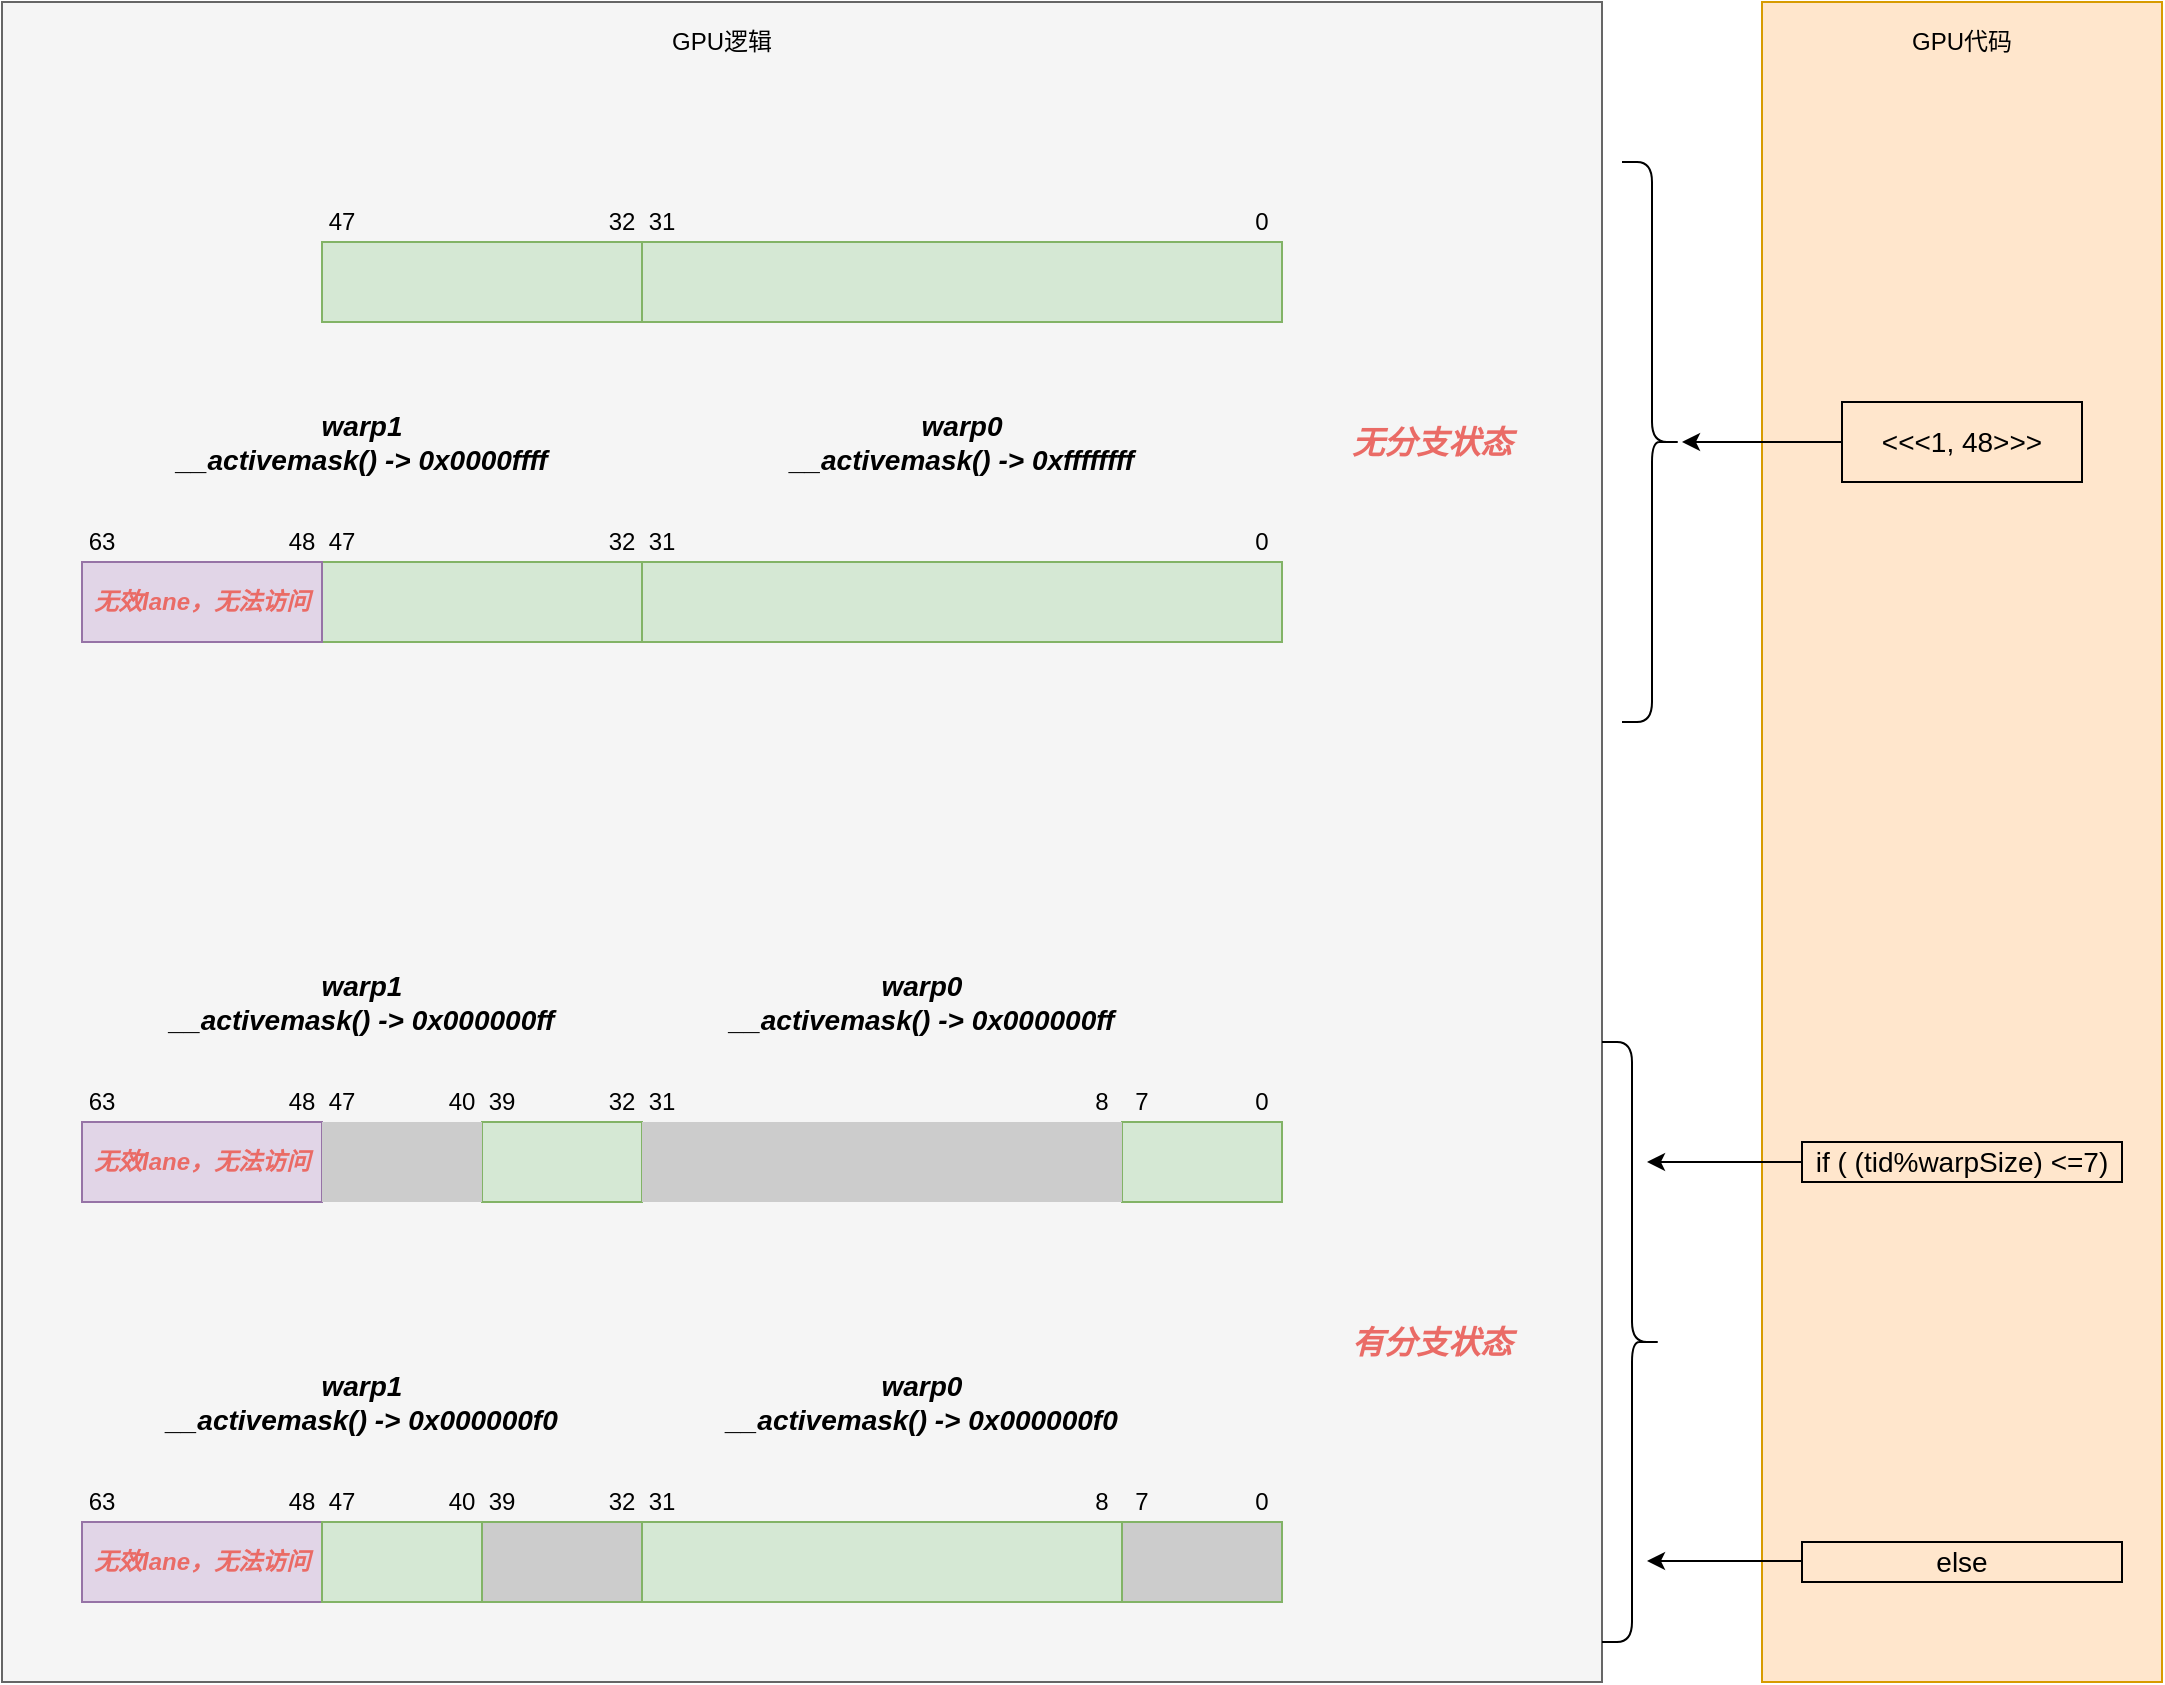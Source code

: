<mxfile version="14.9.7" type="github">
  <diagram id="vve-mcMHb81JYddghBKt" name="Page-1">
    <mxGraphModel dx="2272" dy="801" grid="1" gridSize="10" guides="1" tooltips="1" connect="1" arrows="1" fold="1" page="1" pageScale="1" pageWidth="850" pageHeight="1100" math="0" shadow="0">
      <root>
        <mxCell id="0" />
        <mxCell id="1" parent="0" />
        <mxCell id="QNlfi4VLN62x59zA77za-63" value="" style="rounded=0;whiteSpace=wrap;html=1;glass=0;sketch=0;gradientDirection=east;fillColor=#f5f5f5;strokeColor=#666666;fontColor=#333333;" vertex="1" parent="1">
          <mxGeometry x="-40" y="80" width="800" height="840" as="geometry" />
        </mxCell>
        <mxCell id="QNlfi4VLN62x59zA77za-64" value="" style="rounded=0;whiteSpace=wrap;html=1;glass=0;sketch=0;fillColor=#ffe6cc;gradientDirection=east;strokeColor=#d79b00;" vertex="1" parent="1">
          <mxGeometry x="840" y="80" width="200" height="840" as="geometry" />
        </mxCell>
        <mxCell id="QNlfi4VLN62x59zA77za-1" value="" style="rounded=0;whiteSpace=wrap;html=1;fillColor=#d5e8d4;strokeColor=#82b366;" vertex="1" parent="1">
          <mxGeometry x="280" y="200" width="320" height="40" as="geometry" />
        </mxCell>
        <mxCell id="QNlfi4VLN62x59zA77za-2" value="&lt;font style=&quot;font-size: 14px&quot;&gt;&amp;lt;&amp;lt;&amp;lt;1, 48&amp;gt;&amp;gt;&amp;gt;&lt;/font&gt;" style="text;html=1;fillColor=none;align=center;verticalAlign=middle;whiteSpace=wrap;rounded=0;strokeColor=#000000;" vertex="1" parent="1">
          <mxGeometry x="880" y="280" width="120" height="40" as="geometry" />
        </mxCell>
        <mxCell id="QNlfi4VLN62x59zA77za-3" value="" style="rounded=0;whiteSpace=wrap;html=1;fillColor=#d5e8d4;strokeColor=#82b366;" vertex="1" parent="1">
          <mxGeometry x="120" y="200" width="160" height="40" as="geometry" />
        </mxCell>
        <mxCell id="QNlfi4VLN62x59zA77za-5" value="0" style="text;html=1;strokeColor=none;fillColor=none;align=center;verticalAlign=middle;whiteSpace=wrap;rounded=0;" vertex="1" parent="1">
          <mxGeometry x="580" y="180" width="20" height="20" as="geometry" />
        </mxCell>
        <mxCell id="QNlfi4VLN62x59zA77za-6" value="47" style="text;html=1;strokeColor=none;fillColor=none;align=center;verticalAlign=middle;whiteSpace=wrap;rounded=0;" vertex="1" parent="1">
          <mxGeometry x="120" y="180" width="20" height="20" as="geometry" />
        </mxCell>
        <mxCell id="QNlfi4VLN62x59zA77za-7" value="32" style="text;html=1;strokeColor=none;fillColor=none;align=center;verticalAlign=middle;whiteSpace=wrap;rounded=0;" vertex="1" parent="1">
          <mxGeometry x="260" y="180" width="20" height="20" as="geometry" />
        </mxCell>
        <mxCell id="QNlfi4VLN62x59zA77za-8" value="31" style="text;html=1;strokeColor=none;fillColor=none;align=center;verticalAlign=middle;whiteSpace=wrap;rounded=0;" vertex="1" parent="1">
          <mxGeometry x="280" y="180" width="20" height="20" as="geometry" />
        </mxCell>
        <mxCell id="QNlfi4VLN62x59zA77za-9" value="" style="rounded=0;whiteSpace=wrap;html=1;fillColor=#d5e8d4;strokeColor=#82b366;" vertex="1" parent="1">
          <mxGeometry x="280" y="360" width="320" height="40" as="geometry" />
        </mxCell>
        <mxCell id="QNlfi4VLN62x59zA77za-10" value="" style="rounded=0;whiteSpace=wrap;html=1;fillColor=#d5e8d4;strokeColor=#82b366;" vertex="1" parent="1">
          <mxGeometry x="120" y="360" width="160" height="40" as="geometry" />
        </mxCell>
        <mxCell id="QNlfi4VLN62x59zA77za-11" value="63" style="text;html=1;strokeColor=none;fillColor=none;align=center;verticalAlign=middle;whiteSpace=wrap;rounded=0;" vertex="1" parent="1">
          <mxGeometry y="340" width="20" height="20" as="geometry" />
        </mxCell>
        <mxCell id="QNlfi4VLN62x59zA77za-12" value="&lt;font color=&quot;#ea6b66&quot;&gt;&lt;b&gt;&lt;i&gt;无效lane，无法访问&lt;/i&gt;&lt;/b&gt;&lt;/font&gt;" style="rounded=0;whiteSpace=wrap;html=1;fillColor=#e1d5e7;strokeColor=#9673a6;" vertex="1" parent="1">
          <mxGeometry y="360" width="120" height="40" as="geometry" />
        </mxCell>
        <mxCell id="QNlfi4VLN62x59zA77za-13" value="0" style="text;html=1;strokeColor=none;fillColor=none;align=center;verticalAlign=middle;whiteSpace=wrap;rounded=0;" vertex="1" parent="1">
          <mxGeometry x="580" y="340" width="20" height="20" as="geometry" />
        </mxCell>
        <mxCell id="QNlfi4VLN62x59zA77za-14" value="31" style="text;html=1;strokeColor=none;fillColor=none;align=center;verticalAlign=middle;whiteSpace=wrap;rounded=0;" vertex="1" parent="1">
          <mxGeometry x="280" y="340" width="20" height="20" as="geometry" />
        </mxCell>
        <mxCell id="QNlfi4VLN62x59zA77za-15" value="32" style="text;html=1;strokeColor=none;fillColor=none;align=center;verticalAlign=middle;whiteSpace=wrap;rounded=0;" vertex="1" parent="1">
          <mxGeometry x="260" y="340" width="20" height="20" as="geometry" />
        </mxCell>
        <mxCell id="QNlfi4VLN62x59zA77za-16" value="47" style="text;html=1;strokeColor=none;fillColor=none;align=center;verticalAlign=middle;whiteSpace=wrap;rounded=0;" vertex="1" parent="1">
          <mxGeometry x="120" y="340" width="20" height="20" as="geometry" />
        </mxCell>
        <mxCell id="QNlfi4VLN62x59zA77za-17" value="48" style="text;html=1;strokeColor=none;fillColor=none;align=center;verticalAlign=middle;whiteSpace=wrap;rounded=0;" vertex="1" parent="1">
          <mxGeometry x="100" y="340" width="20" height="20" as="geometry" />
        </mxCell>
        <mxCell id="QNlfi4VLN62x59zA77za-19" value="&lt;font style=&quot;font-size: 14px&quot;&gt;&lt;i&gt;&lt;b&gt;warp1&lt;br&gt;__activemask() -&amp;gt; 0x0000ffff&lt;br&gt;&lt;/b&gt;&lt;/i&gt;&lt;/font&gt;" style="text;html=1;strokeColor=none;fillColor=none;align=center;verticalAlign=middle;whiteSpace=wrap;rounded=0;" vertex="1" parent="1">
          <mxGeometry x="40" y="280" width="200" height="40" as="geometry" />
        </mxCell>
        <mxCell id="QNlfi4VLN62x59zA77za-20" value="&lt;font style=&quot;font-size: 14px&quot;&gt;&lt;i&gt;&lt;b&gt;warp0&lt;br&gt;__activemask() -&amp;gt; 0xffffffff&lt;br&gt;&lt;/b&gt;&lt;/i&gt;&lt;/font&gt;" style="text;html=1;strokeColor=none;fillColor=none;align=center;verticalAlign=middle;whiteSpace=wrap;rounded=0;" vertex="1" parent="1">
          <mxGeometry x="320" y="280" width="240" height="40" as="geometry" />
        </mxCell>
        <mxCell id="QNlfi4VLN62x59zA77za-21" value="" style="rounded=0;whiteSpace=wrap;html=1;fillColor=#d5e8d4;strokeColor=#82b366;" vertex="1" parent="1">
          <mxGeometry x="520" y="640" width="80" height="40" as="geometry" />
        </mxCell>
        <mxCell id="QNlfi4VLN62x59zA77za-22" value="" style="rounded=0;whiteSpace=wrap;html=1;fillColor=#d5e8d4;strokeColor=#82b366;" vertex="1" parent="1">
          <mxGeometry x="200" y="640" width="80" height="40" as="geometry" />
        </mxCell>
        <mxCell id="QNlfi4VLN62x59zA77za-23" value="63" style="text;html=1;strokeColor=none;fillColor=none;align=center;verticalAlign=middle;whiteSpace=wrap;rounded=0;" vertex="1" parent="1">
          <mxGeometry y="620" width="20" height="20" as="geometry" />
        </mxCell>
        <mxCell id="QNlfi4VLN62x59zA77za-24" value="&lt;font color=&quot;#ea6b66&quot;&gt;&lt;b&gt;&lt;i&gt;无效lane，无法访问&lt;/i&gt;&lt;/b&gt;&lt;/font&gt;" style="rounded=0;whiteSpace=wrap;html=1;fillColor=#e1d5e7;strokeColor=#9673a6;" vertex="1" parent="1">
          <mxGeometry y="640" width="120" height="40" as="geometry" />
        </mxCell>
        <mxCell id="QNlfi4VLN62x59zA77za-25" value="0" style="text;html=1;strokeColor=none;fillColor=none;align=center;verticalAlign=middle;whiteSpace=wrap;rounded=0;" vertex="1" parent="1">
          <mxGeometry x="580" y="620" width="20" height="20" as="geometry" />
        </mxCell>
        <mxCell id="QNlfi4VLN62x59zA77za-26" value="31" style="text;html=1;strokeColor=none;fillColor=none;align=center;verticalAlign=middle;whiteSpace=wrap;rounded=0;" vertex="1" parent="1">
          <mxGeometry x="280" y="620" width="20" height="20" as="geometry" />
        </mxCell>
        <mxCell id="QNlfi4VLN62x59zA77za-27" value="32" style="text;html=1;strokeColor=none;fillColor=none;align=center;verticalAlign=middle;whiteSpace=wrap;rounded=0;" vertex="1" parent="1">
          <mxGeometry x="260" y="620" width="20" height="20" as="geometry" />
        </mxCell>
        <mxCell id="QNlfi4VLN62x59zA77za-28" value="47" style="text;html=1;strokeColor=none;fillColor=none;align=center;verticalAlign=middle;whiteSpace=wrap;rounded=0;" vertex="1" parent="1">
          <mxGeometry x="120" y="620" width="20" height="20" as="geometry" />
        </mxCell>
        <mxCell id="QNlfi4VLN62x59zA77za-29" value="48" style="text;html=1;strokeColor=none;fillColor=none;align=center;verticalAlign=middle;whiteSpace=wrap;rounded=0;" vertex="1" parent="1">
          <mxGeometry x="100" y="620" width="20" height="20" as="geometry" />
        </mxCell>
        <mxCell id="QNlfi4VLN62x59zA77za-32" value="" style="rounded=0;whiteSpace=wrap;html=1;gradientDirection=east;sketch=0;glass=0;fillColor=#CCCCCC;strokeColor=none;" vertex="1" parent="1">
          <mxGeometry x="280" y="640" width="240" height="40" as="geometry" />
        </mxCell>
        <mxCell id="QNlfi4VLN62x59zA77za-34" value="" style="rounded=0;whiteSpace=wrap;html=1;gradientDirection=east;sketch=0;glass=0;fillColor=#CCCCCC;strokeColor=none;" vertex="1" parent="1">
          <mxGeometry x="120" y="640" width="80" height="40" as="geometry" />
        </mxCell>
        <mxCell id="QNlfi4VLN62x59zA77za-35" value="40" style="text;html=1;strokeColor=none;fillColor=none;align=center;verticalAlign=middle;whiteSpace=wrap;rounded=0;" vertex="1" parent="1">
          <mxGeometry x="180" y="620" width="20" height="20" as="geometry" />
        </mxCell>
        <mxCell id="QNlfi4VLN62x59zA77za-36" value="39" style="text;html=1;strokeColor=none;fillColor=none;align=center;verticalAlign=middle;whiteSpace=wrap;rounded=0;" vertex="1" parent="1">
          <mxGeometry x="200" y="620" width="20" height="20" as="geometry" />
        </mxCell>
        <mxCell id="QNlfi4VLN62x59zA77za-37" value="7" style="text;html=1;strokeColor=none;fillColor=none;align=center;verticalAlign=middle;whiteSpace=wrap;rounded=0;" vertex="1" parent="1">
          <mxGeometry x="520" y="620" width="20" height="20" as="geometry" />
        </mxCell>
        <mxCell id="QNlfi4VLN62x59zA77za-38" value="8" style="text;html=1;strokeColor=none;fillColor=none;align=center;verticalAlign=middle;whiteSpace=wrap;rounded=0;" vertex="1" parent="1">
          <mxGeometry x="500" y="620" width="20" height="20" as="geometry" />
        </mxCell>
        <mxCell id="QNlfi4VLN62x59zA77za-39" value="" style="rounded=0;whiteSpace=wrap;html=1;strokeColor=#82b366;fillColor=#CCCCCC;" vertex="1" parent="1">
          <mxGeometry x="520" y="840" width="80" height="40" as="geometry" />
        </mxCell>
        <mxCell id="QNlfi4VLN62x59zA77za-40" value="" style="rounded=0;whiteSpace=wrap;html=1;strokeColor=#82b366;fillColor=#CCCCCC;" vertex="1" parent="1">
          <mxGeometry x="200" y="840" width="80" height="40" as="geometry" />
        </mxCell>
        <mxCell id="QNlfi4VLN62x59zA77za-41" value="63" style="text;html=1;strokeColor=none;fillColor=none;align=center;verticalAlign=middle;whiteSpace=wrap;rounded=0;" vertex="1" parent="1">
          <mxGeometry y="820" width="20" height="20" as="geometry" />
        </mxCell>
        <mxCell id="QNlfi4VLN62x59zA77za-42" value="&lt;font color=&quot;#ea6b66&quot;&gt;&lt;b&gt;&lt;i&gt;无效lane，无法访问&lt;/i&gt;&lt;/b&gt;&lt;/font&gt;" style="rounded=0;whiteSpace=wrap;html=1;fillColor=#e1d5e7;strokeColor=#9673a6;" vertex="1" parent="1">
          <mxGeometry y="840" width="120" height="40" as="geometry" />
        </mxCell>
        <mxCell id="QNlfi4VLN62x59zA77za-43" value="0" style="text;html=1;strokeColor=none;fillColor=none;align=center;verticalAlign=middle;whiteSpace=wrap;rounded=0;" vertex="1" parent="1">
          <mxGeometry x="580" y="820" width="20" height="20" as="geometry" />
        </mxCell>
        <mxCell id="QNlfi4VLN62x59zA77za-44" value="31" style="text;html=1;strokeColor=none;fillColor=none;align=center;verticalAlign=middle;whiteSpace=wrap;rounded=0;" vertex="1" parent="1">
          <mxGeometry x="280" y="820" width="20" height="20" as="geometry" />
        </mxCell>
        <mxCell id="QNlfi4VLN62x59zA77za-45" value="32" style="text;html=1;strokeColor=none;fillColor=none;align=center;verticalAlign=middle;whiteSpace=wrap;rounded=0;" vertex="1" parent="1">
          <mxGeometry x="260" y="820" width="20" height="20" as="geometry" />
        </mxCell>
        <mxCell id="QNlfi4VLN62x59zA77za-46" value="47" style="text;html=1;strokeColor=none;fillColor=none;align=center;verticalAlign=middle;whiteSpace=wrap;rounded=0;" vertex="1" parent="1">
          <mxGeometry x="120" y="820" width="20" height="20" as="geometry" />
        </mxCell>
        <mxCell id="QNlfi4VLN62x59zA77za-47" value="48" style="text;html=1;strokeColor=none;fillColor=none;align=center;verticalAlign=middle;whiteSpace=wrap;rounded=0;" vertex="1" parent="1">
          <mxGeometry x="100" y="820" width="20" height="20" as="geometry" />
        </mxCell>
        <mxCell id="QNlfi4VLN62x59zA77za-50" value="" style="rounded=0;whiteSpace=wrap;html=1;gradientDirection=east;sketch=0;glass=0;fillColor=#d5e8d4;strokeColor=#82b366;" vertex="1" parent="1">
          <mxGeometry x="280" y="840" width="240" height="40" as="geometry" />
        </mxCell>
        <mxCell id="QNlfi4VLN62x59zA77za-51" value="" style="rounded=0;whiteSpace=wrap;html=1;gradientDirection=east;sketch=0;glass=0;fillColor=#d5e8d4;strokeColor=#82b366;" vertex="1" parent="1">
          <mxGeometry x="120" y="840" width="80" height="40" as="geometry" />
        </mxCell>
        <mxCell id="QNlfi4VLN62x59zA77za-52" value="40" style="text;html=1;strokeColor=none;fillColor=none;align=center;verticalAlign=middle;whiteSpace=wrap;rounded=0;" vertex="1" parent="1">
          <mxGeometry x="180" y="820" width="20" height="20" as="geometry" />
        </mxCell>
        <mxCell id="QNlfi4VLN62x59zA77za-53" value="39" style="text;html=1;strokeColor=none;fillColor=none;align=center;verticalAlign=middle;whiteSpace=wrap;rounded=0;" vertex="1" parent="1">
          <mxGeometry x="200" y="820" width="20" height="20" as="geometry" />
        </mxCell>
        <mxCell id="QNlfi4VLN62x59zA77za-54" value="7" style="text;html=1;strokeColor=none;fillColor=none;align=center;verticalAlign=middle;whiteSpace=wrap;rounded=0;" vertex="1" parent="1">
          <mxGeometry x="520" y="820" width="20" height="20" as="geometry" />
        </mxCell>
        <mxCell id="QNlfi4VLN62x59zA77za-55" value="8" style="text;html=1;strokeColor=none;fillColor=none;align=center;verticalAlign=middle;whiteSpace=wrap;rounded=0;" vertex="1" parent="1">
          <mxGeometry x="500" y="820" width="20" height="20" as="geometry" />
        </mxCell>
        <mxCell id="QNlfi4VLN62x59zA77za-57" value="&lt;font style=&quot;font-size: 14px&quot;&gt;if ( (tid%warpSize) &amp;lt;=7)&lt;/font&gt;" style="text;html=1;fillColor=none;align=center;verticalAlign=middle;whiteSpace=wrap;rounded=0;glass=1;sketch=0;strokeColor=#000000;" vertex="1" parent="1">
          <mxGeometry x="860" y="650" width="160" height="20" as="geometry" />
        </mxCell>
        <mxCell id="QNlfi4VLN62x59zA77za-58" value="&lt;font style=&quot;font-size: 14px&quot;&gt;else&lt;/font&gt;" style="text;html=1;fillColor=none;align=center;verticalAlign=middle;whiteSpace=wrap;rounded=0;glass=1;sketch=0;strokeColor=#000000;" vertex="1" parent="1">
          <mxGeometry x="860" y="850" width="160" height="20" as="geometry" />
        </mxCell>
        <mxCell id="QNlfi4VLN62x59zA77za-59" value="&lt;font style=&quot;font-size: 14px&quot;&gt;&lt;i&gt;&lt;b&gt;warp1&lt;br&gt;__activemask() -&amp;gt; 0x000000ff&lt;br&gt;&lt;/b&gt;&lt;/i&gt;&lt;/font&gt;" style="text;html=1;strokeColor=none;fillColor=none;align=center;verticalAlign=middle;whiteSpace=wrap;rounded=0;" vertex="1" parent="1">
          <mxGeometry x="40" y="560" width="200" height="40" as="geometry" />
        </mxCell>
        <mxCell id="QNlfi4VLN62x59zA77za-60" value="&lt;font style=&quot;font-size: 14px&quot;&gt;&lt;i&gt;&lt;b&gt;warp0&lt;br&gt;__activemask() -&amp;gt; 0x000000ff&lt;br&gt;&lt;/b&gt;&lt;/i&gt;&lt;/font&gt;" style="text;html=1;strokeColor=none;fillColor=none;align=center;verticalAlign=middle;whiteSpace=wrap;rounded=0;" vertex="1" parent="1">
          <mxGeometry x="320" y="560" width="200" height="40" as="geometry" />
        </mxCell>
        <mxCell id="QNlfi4VLN62x59zA77za-61" value="&lt;font style=&quot;font-size: 14px&quot;&gt;&lt;i&gt;&lt;b&gt;warp1&lt;br&gt;__activemask() -&amp;gt; 0x000000f0&lt;br&gt;&lt;/b&gt;&lt;/i&gt;&lt;/font&gt;" style="text;html=1;strokeColor=none;fillColor=none;align=center;verticalAlign=middle;whiteSpace=wrap;rounded=0;" vertex="1" parent="1">
          <mxGeometry x="40" y="760" width="200" height="40" as="geometry" />
        </mxCell>
        <mxCell id="QNlfi4VLN62x59zA77za-62" value="&lt;font style=&quot;font-size: 14px&quot;&gt;&lt;i&gt;&lt;b&gt;warp0&lt;br&gt;__activemask() -&amp;gt; 0x000000f0&lt;br&gt;&lt;/b&gt;&lt;/i&gt;&lt;/font&gt;" style="text;html=1;strokeColor=none;fillColor=none;align=center;verticalAlign=middle;whiteSpace=wrap;rounded=0;" vertex="1" parent="1">
          <mxGeometry x="320" y="760" width="200" height="40" as="geometry" />
        </mxCell>
        <mxCell id="QNlfi4VLN62x59zA77za-65" value="GPU逻辑" style="text;html=1;strokeColor=none;fillColor=none;align=center;verticalAlign=middle;whiteSpace=wrap;rounded=0;glass=0;sketch=0;" vertex="1" parent="1">
          <mxGeometry x="280" y="90" width="80" height="20" as="geometry" />
        </mxCell>
        <mxCell id="QNlfi4VLN62x59zA77za-66" value="GPU代码" style="text;html=1;strokeColor=none;fillColor=none;align=center;verticalAlign=middle;whiteSpace=wrap;rounded=0;glass=0;sketch=0;" vertex="1" parent="1">
          <mxGeometry x="900" y="90" width="80" height="20" as="geometry" />
        </mxCell>
        <mxCell id="QNlfi4VLN62x59zA77za-69" value="" style="endArrow=classic;html=1;exitX=0;exitY=0.5;exitDx=0;exitDy=0;" edge="1" parent="1" source="QNlfi4VLN62x59zA77za-2">
          <mxGeometry width="50" height="50" relative="1" as="geometry">
            <mxPoint x="710" y="330" as="sourcePoint" />
            <mxPoint x="800" y="300" as="targetPoint" />
          </mxGeometry>
        </mxCell>
        <mxCell id="QNlfi4VLN62x59zA77za-70" value="" style="shape=curlyBracket;whiteSpace=wrap;html=1;rounded=1;flipH=1;glass=0;sketch=0;strokeColor=#000000;fillColor=none;gradientColor=none;gradientDirection=east;" vertex="1" parent="1">
          <mxGeometry x="770" y="160" width="30" height="280" as="geometry" />
        </mxCell>
        <mxCell id="QNlfi4VLN62x59zA77za-72" value="" style="endArrow=classic;html=1;" edge="1" parent="1" source="QNlfi4VLN62x59zA77za-64">
          <mxGeometry width="50" height="50" relative="1" as="geometry">
            <mxPoint x="790" y="570" as="sourcePoint" />
            <mxPoint x="840" y="520" as="targetPoint" />
          </mxGeometry>
        </mxCell>
        <mxCell id="QNlfi4VLN62x59zA77za-78" value="" style="shape=curlyBracket;whiteSpace=wrap;html=1;rounded=1;flipH=1;glass=0;sketch=0;strokeColor=#000000;fillColor=none;gradientColor=none;gradientDirection=east;" vertex="1" parent="1">
          <mxGeometry x="760" y="600" width="30" height="300" as="geometry" />
        </mxCell>
        <mxCell id="QNlfi4VLN62x59zA77za-79" value="&lt;b&gt;&lt;font style=&quot;font-size: 16px&quot; color=&quot;#ea6b66&quot;&gt;&lt;i&gt;无分支状态&lt;/i&gt;&lt;/font&gt;&lt;/b&gt;" style="text;html=1;strokeColor=none;fillColor=none;align=center;verticalAlign=middle;whiteSpace=wrap;rounded=0;glass=0;sketch=0;" vertex="1" parent="1">
          <mxGeometry x="620" y="280" width="110" height="40" as="geometry" />
        </mxCell>
        <mxCell id="QNlfi4VLN62x59zA77za-80" value="&lt;b&gt;&lt;font style=&quot;font-size: 16px&quot; color=&quot;#ea6b66&quot;&gt;&lt;i&gt;有分支状态&lt;/i&gt;&lt;/font&gt;&lt;/b&gt;" style="text;html=1;strokeColor=none;fillColor=none;align=center;verticalAlign=middle;whiteSpace=wrap;rounded=0;glass=0;sketch=0;" vertex="1" parent="1">
          <mxGeometry x="620" y="730" width="110" height="40" as="geometry" />
        </mxCell>
        <mxCell id="QNlfi4VLN62x59zA77za-81" value="" style="endArrow=classic;html=1;exitX=0;exitY=0.5;exitDx=0;exitDy=0;entryX=0.25;entryY=0.2;entryDx=0;entryDy=0;entryPerimeter=0;" edge="1" parent="1" source="QNlfi4VLN62x59zA77za-57" target="QNlfi4VLN62x59zA77za-78">
          <mxGeometry width="50" height="50" relative="1" as="geometry">
            <mxPoint x="790" y="640" as="sourcePoint" />
            <mxPoint x="840" y="590" as="targetPoint" />
          </mxGeometry>
        </mxCell>
        <mxCell id="QNlfi4VLN62x59zA77za-82" value="" style="endArrow=classic;html=1;exitX=0;exitY=0.5;exitDx=0;exitDy=0;entryX=0.25;entryY=0.2;entryDx=0;entryDy=0;entryPerimeter=0;" edge="1" parent="1">
          <mxGeometry width="50" height="50" relative="1" as="geometry">
            <mxPoint x="860" y="859.5" as="sourcePoint" />
            <mxPoint x="782.5" y="859.5" as="targetPoint" />
          </mxGeometry>
        </mxCell>
      </root>
    </mxGraphModel>
  </diagram>
</mxfile>
